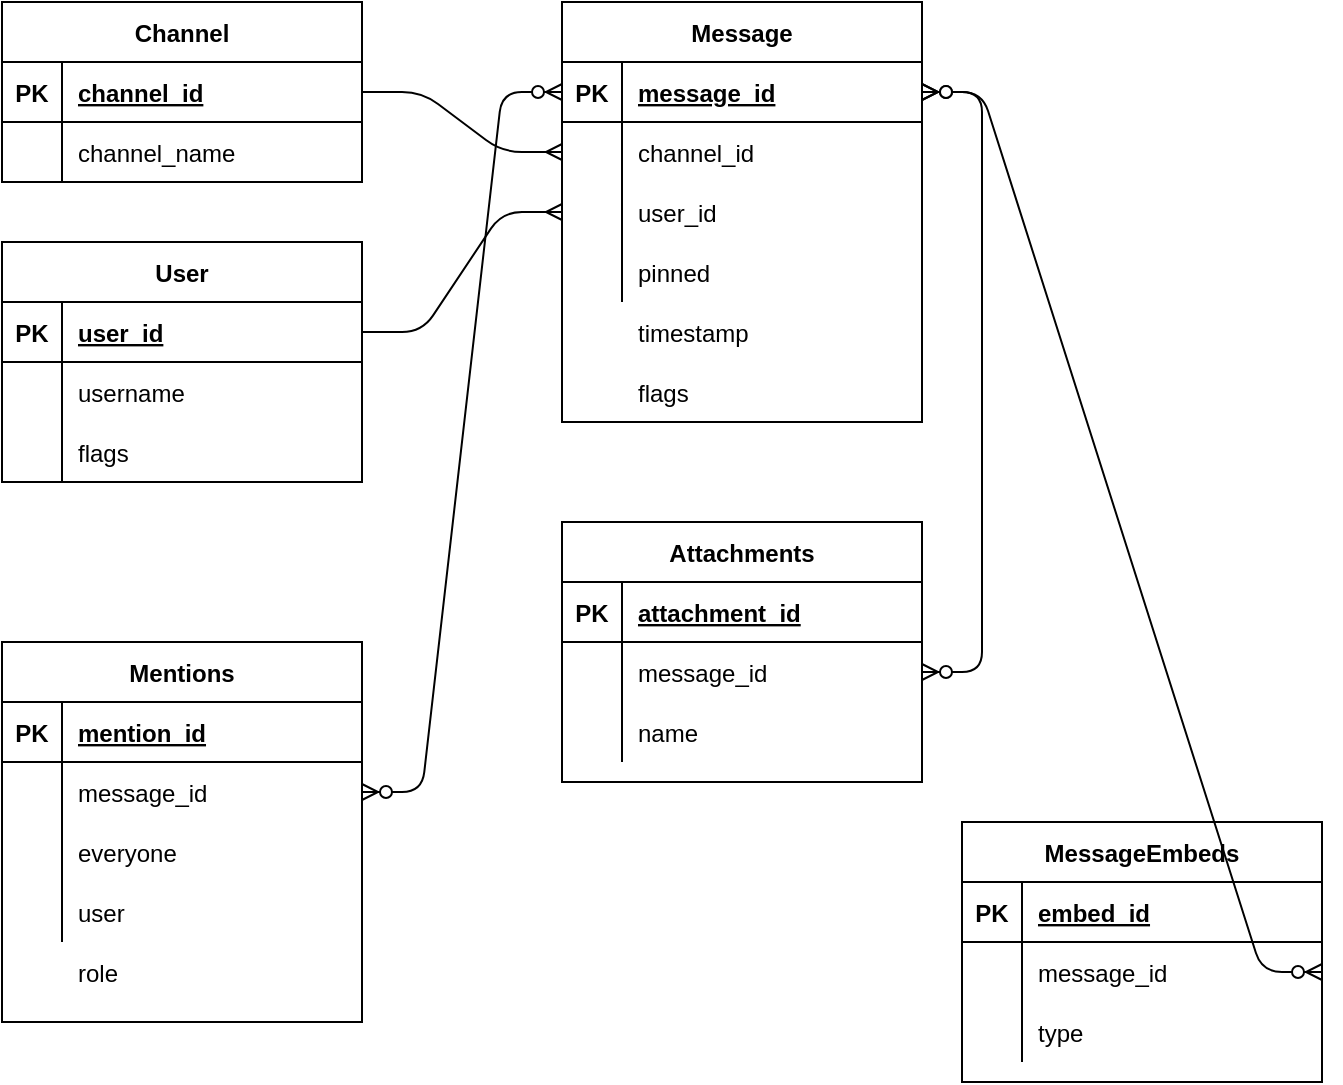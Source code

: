 <mxfile version="13.6.2" type="github">
  <diagram id="R2lEEEUBdFMjLlhIrx00" name="Page-1">
    <mxGraphModel dx="700" dy="762" grid="1" gridSize="10" guides="1" tooltips="1" connect="1" arrows="1" fold="1" page="1" pageScale="1" pageWidth="850" pageHeight="1100" math="0" shadow="0" extFonts="Permanent Marker^https://fonts.googleapis.com/css?family=Permanent+Marker">
      <root>
        <mxCell id="0" />
        <mxCell id="1" parent="0" />
        <mxCell id="ZMDYv2R65DNm5uh4IuKr-1" value="Channel" style="shape=table;startSize=30;container=1;collapsible=1;childLayout=tableLayout;fixedRows=1;rowLines=0;fontStyle=1;align=center;resizeLast=1;" vertex="1" parent="1">
          <mxGeometry x="40" y="40" width="180" height="90" as="geometry" />
        </mxCell>
        <mxCell id="ZMDYv2R65DNm5uh4IuKr-2" value="" style="shape=partialRectangle;collapsible=0;dropTarget=0;pointerEvents=0;fillColor=none;top=0;left=0;bottom=1;right=0;points=[[0,0.5],[1,0.5]];portConstraint=eastwest;" vertex="1" parent="ZMDYv2R65DNm5uh4IuKr-1">
          <mxGeometry y="30" width="180" height="30" as="geometry" />
        </mxCell>
        <mxCell id="ZMDYv2R65DNm5uh4IuKr-3" value="PK" style="shape=partialRectangle;connectable=0;fillColor=none;top=0;left=0;bottom=0;right=0;fontStyle=1;overflow=hidden;" vertex="1" parent="ZMDYv2R65DNm5uh4IuKr-2">
          <mxGeometry width="30" height="30" as="geometry" />
        </mxCell>
        <mxCell id="ZMDYv2R65DNm5uh4IuKr-4" value="channel_id" style="shape=partialRectangle;connectable=0;fillColor=none;top=0;left=0;bottom=0;right=0;align=left;spacingLeft=6;fontStyle=5;overflow=hidden;" vertex="1" parent="ZMDYv2R65DNm5uh4IuKr-2">
          <mxGeometry x="30" width="150" height="30" as="geometry" />
        </mxCell>
        <mxCell id="ZMDYv2R65DNm5uh4IuKr-5" value="" style="shape=partialRectangle;collapsible=0;dropTarget=0;pointerEvents=0;fillColor=none;top=0;left=0;bottom=0;right=0;points=[[0,0.5],[1,0.5]];portConstraint=eastwest;" vertex="1" parent="ZMDYv2R65DNm5uh4IuKr-1">
          <mxGeometry y="60" width="180" height="30" as="geometry" />
        </mxCell>
        <mxCell id="ZMDYv2R65DNm5uh4IuKr-6" value="" style="shape=partialRectangle;connectable=0;fillColor=none;top=0;left=0;bottom=0;right=0;editable=1;overflow=hidden;" vertex="1" parent="ZMDYv2R65DNm5uh4IuKr-5">
          <mxGeometry width="30" height="30" as="geometry" />
        </mxCell>
        <mxCell id="ZMDYv2R65DNm5uh4IuKr-7" value="channel_name" style="shape=partialRectangle;connectable=0;fillColor=none;top=0;left=0;bottom=0;right=0;align=left;spacingLeft=6;overflow=hidden;" vertex="1" parent="ZMDYv2R65DNm5uh4IuKr-5">
          <mxGeometry x="30" width="150" height="30" as="geometry" />
        </mxCell>
        <mxCell id="ZMDYv2R65DNm5uh4IuKr-14" value="User" style="shape=table;startSize=30;container=1;collapsible=1;childLayout=tableLayout;fixedRows=1;rowLines=0;fontStyle=1;align=center;resizeLast=1;" vertex="1" parent="1">
          <mxGeometry x="40" y="160" width="180" height="120" as="geometry" />
        </mxCell>
        <mxCell id="ZMDYv2R65DNm5uh4IuKr-15" value="" style="shape=partialRectangle;collapsible=0;dropTarget=0;pointerEvents=0;fillColor=none;top=0;left=0;bottom=1;right=0;points=[[0,0.5],[1,0.5]];portConstraint=eastwest;" vertex="1" parent="ZMDYv2R65DNm5uh4IuKr-14">
          <mxGeometry y="30" width="180" height="30" as="geometry" />
        </mxCell>
        <mxCell id="ZMDYv2R65DNm5uh4IuKr-16" value="PK" style="shape=partialRectangle;connectable=0;fillColor=none;top=0;left=0;bottom=0;right=0;fontStyle=1;overflow=hidden;" vertex="1" parent="ZMDYv2R65DNm5uh4IuKr-15">
          <mxGeometry width="30" height="30" as="geometry" />
        </mxCell>
        <mxCell id="ZMDYv2R65DNm5uh4IuKr-17" value="user_id" style="shape=partialRectangle;connectable=0;fillColor=none;top=0;left=0;bottom=0;right=0;align=left;spacingLeft=6;fontStyle=5;overflow=hidden;" vertex="1" parent="ZMDYv2R65DNm5uh4IuKr-15">
          <mxGeometry x="30" width="150" height="30" as="geometry" />
        </mxCell>
        <mxCell id="ZMDYv2R65DNm5uh4IuKr-18" value="" style="shape=partialRectangle;collapsible=0;dropTarget=0;pointerEvents=0;fillColor=none;top=0;left=0;bottom=0;right=0;points=[[0,0.5],[1,0.5]];portConstraint=eastwest;" vertex="1" parent="ZMDYv2R65DNm5uh4IuKr-14">
          <mxGeometry y="60" width="180" height="30" as="geometry" />
        </mxCell>
        <mxCell id="ZMDYv2R65DNm5uh4IuKr-19" value="" style="shape=partialRectangle;connectable=0;fillColor=none;top=0;left=0;bottom=0;right=0;editable=1;overflow=hidden;" vertex="1" parent="ZMDYv2R65DNm5uh4IuKr-18">
          <mxGeometry width="30" height="30" as="geometry" />
        </mxCell>
        <mxCell id="ZMDYv2R65DNm5uh4IuKr-20" value="username" style="shape=partialRectangle;connectable=0;fillColor=none;top=0;left=0;bottom=0;right=0;align=left;spacingLeft=6;overflow=hidden;" vertex="1" parent="ZMDYv2R65DNm5uh4IuKr-18">
          <mxGeometry x="30" width="150" height="30" as="geometry" />
        </mxCell>
        <mxCell id="ZMDYv2R65DNm5uh4IuKr-21" value="" style="shape=partialRectangle;collapsible=0;dropTarget=0;pointerEvents=0;fillColor=none;top=0;left=0;bottom=0;right=0;points=[[0,0.5],[1,0.5]];portConstraint=eastwest;" vertex="1" parent="ZMDYv2R65DNm5uh4IuKr-14">
          <mxGeometry y="90" width="180" height="30" as="geometry" />
        </mxCell>
        <mxCell id="ZMDYv2R65DNm5uh4IuKr-22" value="" style="shape=partialRectangle;connectable=0;fillColor=none;top=0;left=0;bottom=0;right=0;editable=1;overflow=hidden;" vertex="1" parent="ZMDYv2R65DNm5uh4IuKr-21">
          <mxGeometry width="30" height="30" as="geometry" />
        </mxCell>
        <mxCell id="ZMDYv2R65DNm5uh4IuKr-23" value="flags" style="shape=partialRectangle;connectable=0;fillColor=none;top=0;left=0;bottom=0;right=0;align=left;spacingLeft=6;overflow=hidden;" vertex="1" parent="ZMDYv2R65DNm5uh4IuKr-21">
          <mxGeometry x="30" width="150" height="30" as="geometry" />
        </mxCell>
        <mxCell id="ZMDYv2R65DNm5uh4IuKr-27" value="Message" style="shape=table;startSize=30;container=1;collapsible=1;childLayout=tableLayout;fixedRows=1;rowLines=0;fontStyle=1;align=center;resizeLast=1;" vertex="1" parent="1">
          <mxGeometry x="320" y="40" width="180" height="210" as="geometry" />
        </mxCell>
        <mxCell id="ZMDYv2R65DNm5uh4IuKr-28" value="" style="shape=partialRectangle;collapsible=0;dropTarget=0;pointerEvents=0;fillColor=none;top=0;left=0;bottom=1;right=0;points=[[0,0.5],[1,0.5]];portConstraint=eastwest;" vertex="1" parent="ZMDYv2R65DNm5uh4IuKr-27">
          <mxGeometry y="30" width="180" height="30" as="geometry" />
        </mxCell>
        <mxCell id="ZMDYv2R65DNm5uh4IuKr-29" value="PK" style="shape=partialRectangle;connectable=0;fillColor=none;top=0;left=0;bottom=0;right=0;fontStyle=1;overflow=hidden;" vertex="1" parent="ZMDYv2R65DNm5uh4IuKr-28">
          <mxGeometry width="30" height="30" as="geometry" />
        </mxCell>
        <mxCell id="ZMDYv2R65DNm5uh4IuKr-30" value="message_id" style="shape=partialRectangle;connectable=0;fillColor=none;top=0;left=0;bottom=0;right=0;align=left;spacingLeft=6;fontStyle=5;overflow=hidden;" vertex="1" parent="ZMDYv2R65DNm5uh4IuKr-28">
          <mxGeometry x="30" width="150" height="30" as="geometry" />
        </mxCell>
        <mxCell id="ZMDYv2R65DNm5uh4IuKr-31" value="" style="shape=partialRectangle;collapsible=0;dropTarget=0;pointerEvents=0;fillColor=none;top=0;left=0;bottom=0;right=0;points=[[0,0.5],[1,0.5]];portConstraint=eastwest;" vertex="1" parent="ZMDYv2R65DNm5uh4IuKr-27">
          <mxGeometry y="60" width="180" height="30" as="geometry" />
        </mxCell>
        <mxCell id="ZMDYv2R65DNm5uh4IuKr-32" value="" style="shape=partialRectangle;connectable=0;fillColor=none;top=0;left=0;bottom=0;right=0;editable=1;overflow=hidden;" vertex="1" parent="ZMDYv2R65DNm5uh4IuKr-31">
          <mxGeometry width="30" height="30" as="geometry" />
        </mxCell>
        <mxCell id="ZMDYv2R65DNm5uh4IuKr-33" value="channel_id" style="shape=partialRectangle;connectable=0;fillColor=none;top=0;left=0;bottom=0;right=0;align=left;spacingLeft=6;overflow=hidden;" vertex="1" parent="ZMDYv2R65DNm5uh4IuKr-31">
          <mxGeometry x="30" width="150" height="30" as="geometry" />
        </mxCell>
        <mxCell id="ZMDYv2R65DNm5uh4IuKr-34" value="" style="shape=partialRectangle;collapsible=0;dropTarget=0;pointerEvents=0;fillColor=none;top=0;left=0;bottom=0;right=0;points=[[0,0.5],[1,0.5]];portConstraint=eastwest;" vertex="1" parent="ZMDYv2R65DNm5uh4IuKr-27">
          <mxGeometry y="90" width="180" height="30" as="geometry" />
        </mxCell>
        <mxCell id="ZMDYv2R65DNm5uh4IuKr-35" value="" style="shape=partialRectangle;connectable=0;fillColor=none;top=0;left=0;bottom=0;right=0;editable=1;overflow=hidden;" vertex="1" parent="ZMDYv2R65DNm5uh4IuKr-34">
          <mxGeometry width="30" height="30" as="geometry" />
        </mxCell>
        <mxCell id="ZMDYv2R65DNm5uh4IuKr-36" value="user_id" style="shape=partialRectangle;connectable=0;fillColor=none;top=0;left=0;bottom=0;right=0;align=left;spacingLeft=6;overflow=hidden;" vertex="1" parent="ZMDYv2R65DNm5uh4IuKr-34">
          <mxGeometry x="30" width="150" height="30" as="geometry" />
        </mxCell>
        <mxCell id="ZMDYv2R65DNm5uh4IuKr-37" value="" style="shape=partialRectangle;collapsible=0;dropTarget=0;pointerEvents=0;fillColor=none;top=0;left=0;bottom=0;right=0;points=[[0,0.5],[1,0.5]];portConstraint=eastwest;" vertex="1" parent="ZMDYv2R65DNm5uh4IuKr-27">
          <mxGeometry y="120" width="180" height="30" as="geometry" />
        </mxCell>
        <mxCell id="ZMDYv2R65DNm5uh4IuKr-38" value="" style="shape=partialRectangle;connectable=0;fillColor=none;top=0;left=0;bottom=0;right=0;editable=1;overflow=hidden;" vertex="1" parent="ZMDYv2R65DNm5uh4IuKr-37">
          <mxGeometry width="30" height="30" as="geometry" />
        </mxCell>
        <mxCell id="ZMDYv2R65DNm5uh4IuKr-39" value="pinned" style="shape=partialRectangle;connectable=0;fillColor=none;top=0;left=0;bottom=0;right=0;align=left;spacingLeft=6;overflow=hidden;" vertex="1" parent="ZMDYv2R65DNm5uh4IuKr-37">
          <mxGeometry x="30" width="150" height="30" as="geometry" />
        </mxCell>
        <mxCell id="ZMDYv2R65DNm5uh4IuKr-40" value="timestamp" style="shape=partialRectangle;connectable=0;fillColor=none;top=0;left=0;bottom=0;right=0;align=left;spacingLeft=6;overflow=hidden;" vertex="1" parent="1">
          <mxGeometry x="350" y="190" width="150" height="30" as="geometry" />
        </mxCell>
        <mxCell id="ZMDYv2R65DNm5uh4IuKr-41" value="flags" style="shape=partialRectangle;connectable=0;fillColor=none;top=0;left=0;bottom=0;right=0;align=left;spacingLeft=6;overflow=hidden;" vertex="1" parent="1">
          <mxGeometry x="350" y="220" width="150" height="30" as="geometry" />
        </mxCell>
        <mxCell id="ZMDYv2R65DNm5uh4IuKr-42" value="" style="edgeStyle=entityRelationEdgeStyle;fontSize=12;html=1;endArrow=ERmany;exitX=1;exitY=0.5;exitDx=0;exitDy=0;entryX=0;entryY=0.5;entryDx=0;entryDy=0;" edge="1" parent="1" source="ZMDYv2R65DNm5uh4IuKr-2" target="ZMDYv2R65DNm5uh4IuKr-31">
          <mxGeometry width="100" height="100" relative="1" as="geometry">
            <mxPoint x="280" y="440" as="sourcePoint" />
            <mxPoint x="380" y="340" as="targetPoint" />
          </mxGeometry>
        </mxCell>
        <mxCell id="ZMDYv2R65DNm5uh4IuKr-44" value="" style="edgeStyle=entityRelationEdgeStyle;fontSize=12;html=1;endArrow=ERmany;exitX=1;exitY=0.5;exitDx=0;exitDy=0;entryX=0;entryY=0.5;entryDx=0;entryDy=0;" edge="1" parent="1" source="ZMDYv2R65DNm5uh4IuKr-15" target="ZMDYv2R65DNm5uh4IuKr-34">
          <mxGeometry width="100" height="100" relative="1" as="geometry">
            <mxPoint x="210" y="390" as="sourcePoint" />
            <mxPoint x="380" y="340" as="targetPoint" />
          </mxGeometry>
        </mxCell>
        <mxCell id="ZMDYv2R65DNm5uh4IuKr-45" value="Mentions" style="shape=table;startSize=30;container=1;collapsible=1;childLayout=tableLayout;fixedRows=1;rowLines=0;fontStyle=1;align=center;resizeLast=1;" vertex="1" parent="1">
          <mxGeometry x="40" y="360" width="180" height="190" as="geometry" />
        </mxCell>
        <mxCell id="ZMDYv2R65DNm5uh4IuKr-46" value="" style="shape=partialRectangle;collapsible=0;dropTarget=0;pointerEvents=0;fillColor=none;top=0;left=0;bottom=1;right=0;points=[[0,0.5],[1,0.5]];portConstraint=eastwest;" vertex="1" parent="ZMDYv2R65DNm5uh4IuKr-45">
          <mxGeometry y="30" width="180" height="30" as="geometry" />
        </mxCell>
        <mxCell id="ZMDYv2R65DNm5uh4IuKr-47" value="PK" style="shape=partialRectangle;connectable=0;fillColor=none;top=0;left=0;bottom=0;right=0;fontStyle=1;overflow=hidden;" vertex="1" parent="ZMDYv2R65DNm5uh4IuKr-46">
          <mxGeometry width="30" height="30" as="geometry" />
        </mxCell>
        <mxCell id="ZMDYv2R65DNm5uh4IuKr-48" value="mention_id" style="shape=partialRectangle;connectable=0;fillColor=none;top=0;left=0;bottom=0;right=0;align=left;spacingLeft=6;fontStyle=5;overflow=hidden;" vertex="1" parent="ZMDYv2R65DNm5uh4IuKr-46">
          <mxGeometry x="30" width="150" height="30" as="geometry" />
        </mxCell>
        <mxCell id="ZMDYv2R65DNm5uh4IuKr-49" value="" style="shape=partialRectangle;collapsible=0;dropTarget=0;pointerEvents=0;fillColor=none;top=0;left=0;bottom=0;right=0;points=[[0,0.5],[1,0.5]];portConstraint=eastwest;" vertex="1" parent="ZMDYv2R65DNm5uh4IuKr-45">
          <mxGeometry y="60" width="180" height="30" as="geometry" />
        </mxCell>
        <mxCell id="ZMDYv2R65DNm5uh4IuKr-50" value="" style="shape=partialRectangle;connectable=0;fillColor=none;top=0;left=0;bottom=0;right=0;editable=1;overflow=hidden;" vertex="1" parent="ZMDYv2R65DNm5uh4IuKr-49">
          <mxGeometry width="30" height="30" as="geometry" />
        </mxCell>
        <mxCell id="ZMDYv2R65DNm5uh4IuKr-51" value="message_id" style="shape=partialRectangle;connectable=0;fillColor=none;top=0;left=0;bottom=0;right=0;align=left;spacingLeft=6;overflow=hidden;" vertex="1" parent="ZMDYv2R65DNm5uh4IuKr-49">
          <mxGeometry x="30" width="150" height="30" as="geometry" />
        </mxCell>
        <mxCell id="ZMDYv2R65DNm5uh4IuKr-52" value="" style="shape=partialRectangle;collapsible=0;dropTarget=0;pointerEvents=0;fillColor=none;top=0;left=0;bottom=0;right=0;points=[[0,0.5],[1,0.5]];portConstraint=eastwest;" vertex="1" parent="ZMDYv2R65DNm5uh4IuKr-45">
          <mxGeometry y="90" width="180" height="30" as="geometry" />
        </mxCell>
        <mxCell id="ZMDYv2R65DNm5uh4IuKr-53" value="" style="shape=partialRectangle;connectable=0;fillColor=none;top=0;left=0;bottom=0;right=0;editable=1;overflow=hidden;" vertex="1" parent="ZMDYv2R65DNm5uh4IuKr-52">
          <mxGeometry width="30" height="30" as="geometry" />
        </mxCell>
        <mxCell id="ZMDYv2R65DNm5uh4IuKr-54" value="everyone" style="shape=partialRectangle;connectable=0;fillColor=none;top=0;left=0;bottom=0;right=0;align=left;spacingLeft=6;overflow=hidden;" vertex="1" parent="ZMDYv2R65DNm5uh4IuKr-52">
          <mxGeometry x="30" width="150" height="30" as="geometry" />
        </mxCell>
        <mxCell id="ZMDYv2R65DNm5uh4IuKr-55" value="" style="shape=partialRectangle;collapsible=0;dropTarget=0;pointerEvents=0;fillColor=none;top=0;left=0;bottom=0;right=0;points=[[0,0.5],[1,0.5]];portConstraint=eastwest;" vertex="1" parent="ZMDYv2R65DNm5uh4IuKr-45">
          <mxGeometry y="120" width="180" height="30" as="geometry" />
        </mxCell>
        <mxCell id="ZMDYv2R65DNm5uh4IuKr-56" value="" style="shape=partialRectangle;connectable=0;fillColor=none;top=0;left=0;bottom=0;right=0;editable=1;overflow=hidden;" vertex="1" parent="ZMDYv2R65DNm5uh4IuKr-55">
          <mxGeometry width="30" height="30" as="geometry" />
        </mxCell>
        <mxCell id="ZMDYv2R65DNm5uh4IuKr-57" value="user" style="shape=partialRectangle;connectable=0;fillColor=none;top=0;left=0;bottom=0;right=0;align=left;spacingLeft=6;overflow=hidden;" vertex="1" parent="ZMDYv2R65DNm5uh4IuKr-55">
          <mxGeometry x="30" width="150" height="30" as="geometry" />
        </mxCell>
        <mxCell id="ZMDYv2R65DNm5uh4IuKr-58" value="role" style="shape=partialRectangle;connectable=0;fillColor=none;top=0;left=0;bottom=0;right=0;align=left;spacingLeft=6;overflow=hidden;" vertex="1" parent="1">
          <mxGeometry x="70" y="510" width="150" height="30" as="geometry" />
        </mxCell>
        <mxCell id="ZMDYv2R65DNm5uh4IuKr-59" value="" style="edgeStyle=entityRelationEdgeStyle;fontSize=12;html=1;endArrow=ERzeroToMany;endFill=1;startArrow=ERzeroToMany;exitX=1;exitY=0.5;exitDx=0;exitDy=0;entryX=0;entryY=0.5;entryDx=0;entryDy=0;" edge="1" parent="1" source="ZMDYv2R65DNm5uh4IuKr-49" target="ZMDYv2R65DNm5uh4IuKr-28">
          <mxGeometry width="100" height="100" relative="1" as="geometry">
            <mxPoint x="340" y="490" as="sourcePoint" />
            <mxPoint x="440" y="390" as="targetPoint" />
          </mxGeometry>
        </mxCell>
        <mxCell id="ZMDYv2R65DNm5uh4IuKr-73" value="" style="edgeStyle=entityRelationEdgeStyle;fontSize=12;html=1;endArrow=ERzeroToMany;endFill=1;startArrow=ERzeroToMany;exitX=1;exitY=0.5;exitDx=0;exitDy=0;" edge="1" parent="1" source="ZMDYv2R65DNm5uh4IuKr-28" target="ZMDYv2R65DNm5uh4IuKr-64">
          <mxGeometry width="100" height="100" relative="1" as="geometry">
            <mxPoint x="520" y="130" as="sourcePoint" />
            <mxPoint x="580" y="340" as="targetPoint" />
          </mxGeometry>
        </mxCell>
        <mxCell id="ZMDYv2R65DNm5uh4IuKr-60" value="Attachments" style="shape=table;startSize=30;container=1;collapsible=1;childLayout=tableLayout;fixedRows=1;rowLines=0;fontStyle=1;align=center;resizeLast=1;" vertex="1" parent="1">
          <mxGeometry x="320" y="300" width="180" height="130" as="geometry" />
        </mxCell>
        <mxCell id="ZMDYv2R65DNm5uh4IuKr-61" value="" style="shape=partialRectangle;collapsible=0;dropTarget=0;pointerEvents=0;fillColor=none;top=0;left=0;bottom=1;right=0;points=[[0,0.5],[1,0.5]];portConstraint=eastwest;" vertex="1" parent="ZMDYv2R65DNm5uh4IuKr-60">
          <mxGeometry y="30" width="180" height="30" as="geometry" />
        </mxCell>
        <mxCell id="ZMDYv2R65DNm5uh4IuKr-62" value="PK" style="shape=partialRectangle;connectable=0;fillColor=none;top=0;left=0;bottom=0;right=0;fontStyle=1;overflow=hidden;" vertex="1" parent="ZMDYv2R65DNm5uh4IuKr-61">
          <mxGeometry width="30" height="30" as="geometry" />
        </mxCell>
        <mxCell id="ZMDYv2R65DNm5uh4IuKr-63" value="attachment_id" style="shape=partialRectangle;connectable=0;fillColor=none;top=0;left=0;bottom=0;right=0;align=left;spacingLeft=6;fontStyle=5;overflow=hidden;" vertex="1" parent="ZMDYv2R65DNm5uh4IuKr-61">
          <mxGeometry x="30" width="150" height="30" as="geometry" />
        </mxCell>
        <mxCell id="ZMDYv2R65DNm5uh4IuKr-64" value="" style="shape=partialRectangle;collapsible=0;dropTarget=0;pointerEvents=0;fillColor=none;top=0;left=0;bottom=0;right=0;points=[[0,0.5],[1,0.5]];portConstraint=eastwest;" vertex="1" parent="ZMDYv2R65DNm5uh4IuKr-60">
          <mxGeometry y="60" width="180" height="30" as="geometry" />
        </mxCell>
        <mxCell id="ZMDYv2R65DNm5uh4IuKr-65" value="" style="shape=partialRectangle;connectable=0;fillColor=none;top=0;left=0;bottom=0;right=0;editable=1;overflow=hidden;" vertex="1" parent="ZMDYv2R65DNm5uh4IuKr-64">
          <mxGeometry width="30" height="30" as="geometry" />
        </mxCell>
        <mxCell id="ZMDYv2R65DNm5uh4IuKr-66" value="message_id" style="shape=partialRectangle;connectable=0;fillColor=none;top=0;left=0;bottom=0;right=0;align=left;spacingLeft=6;overflow=hidden;" vertex="1" parent="ZMDYv2R65DNm5uh4IuKr-64">
          <mxGeometry x="30" width="150" height="30" as="geometry" />
        </mxCell>
        <mxCell id="ZMDYv2R65DNm5uh4IuKr-67" value="" style="shape=partialRectangle;collapsible=0;dropTarget=0;pointerEvents=0;fillColor=none;top=0;left=0;bottom=0;right=0;points=[[0,0.5],[1,0.5]];portConstraint=eastwest;" vertex="1" parent="ZMDYv2R65DNm5uh4IuKr-60">
          <mxGeometry y="90" width="180" height="30" as="geometry" />
        </mxCell>
        <mxCell id="ZMDYv2R65DNm5uh4IuKr-68" value="" style="shape=partialRectangle;connectable=0;fillColor=none;top=0;left=0;bottom=0;right=0;editable=1;overflow=hidden;" vertex="1" parent="ZMDYv2R65DNm5uh4IuKr-67">
          <mxGeometry width="30" height="30" as="geometry" />
        </mxCell>
        <mxCell id="ZMDYv2R65DNm5uh4IuKr-69" value="name" style="shape=partialRectangle;connectable=0;fillColor=none;top=0;left=0;bottom=0;right=0;align=left;spacingLeft=6;overflow=hidden;" vertex="1" parent="ZMDYv2R65DNm5uh4IuKr-67">
          <mxGeometry x="30" width="150" height="30" as="geometry" />
        </mxCell>
        <mxCell id="ZMDYv2R65DNm5uh4IuKr-74" value="MessageEmbeds" style="shape=table;startSize=30;container=1;collapsible=1;childLayout=tableLayout;fixedRows=1;rowLines=0;fontStyle=1;align=center;resizeLast=1;" vertex="1" parent="1">
          <mxGeometry x="520" y="450" width="180" height="130" as="geometry" />
        </mxCell>
        <mxCell id="ZMDYv2R65DNm5uh4IuKr-75" value="" style="shape=partialRectangle;collapsible=0;dropTarget=0;pointerEvents=0;fillColor=none;top=0;left=0;bottom=1;right=0;points=[[0,0.5],[1,0.5]];portConstraint=eastwest;" vertex="1" parent="ZMDYv2R65DNm5uh4IuKr-74">
          <mxGeometry y="30" width="180" height="30" as="geometry" />
        </mxCell>
        <mxCell id="ZMDYv2R65DNm5uh4IuKr-76" value="PK" style="shape=partialRectangle;connectable=0;fillColor=none;top=0;left=0;bottom=0;right=0;fontStyle=1;overflow=hidden;" vertex="1" parent="ZMDYv2R65DNm5uh4IuKr-75">
          <mxGeometry width="30" height="30" as="geometry" />
        </mxCell>
        <mxCell id="ZMDYv2R65DNm5uh4IuKr-77" value="embed_id" style="shape=partialRectangle;connectable=0;fillColor=none;top=0;left=0;bottom=0;right=0;align=left;spacingLeft=6;fontStyle=5;overflow=hidden;" vertex="1" parent="ZMDYv2R65DNm5uh4IuKr-75">
          <mxGeometry x="30" width="150" height="30" as="geometry" />
        </mxCell>
        <mxCell id="ZMDYv2R65DNm5uh4IuKr-78" value="" style="shape=partialRectangle;collapsible=0;dropTarget=0;pointerEvents=0;fillColor=none;top=0;left=0;bottom=0;right=0;points=[[0,0.5],[1,0.5]];portConstraint=eastwest;" vertex="1" parent="ZMDYv2R65DNm5uh4IuKr-74">
          <mxGeometry y="60" width="180" height="30" as="geometry" />
        </mxCell>
        <mxCell id="ZMDYv2R65DNm5uh4IuKr-79" value="" style="shape=partialRectangle;connectable=0;fillColor=none;top=0;left=0;bottom=0;right=0;editable=1;overflow=hidden;" vertex="1" parent="ZMDYv2R65DNm5uh4IuKr-78">
          <mxGeometry width="30" height="30" as="geometry" />
        </mxCell>
        <mxCell id="ZMDYv2R65DNm5uh4IuKr-80" value="message_id" style="shape=partialRectangle;connectable=0;fillColor=none;top=0;left=0;bottom=0;right=0;align=left;spacingLeft=6;overflow=hidden;" vertex="1" parent="ZMDYv2R65DNm5uh4IuKr-78">
          <mxGeometry x="30" width="150" height="30" as="geometry" />
        </mxCell>
        <mxCell id="ZMDYv2R65DNm5uh4IuKr-81" value="" style="shape=partialRectangle;collapsible=0;dropTarget=0;pointerEvents=0;fillColor=none;top=0;left=0;bottom=0;right=0;points=[[0,0.5],[1,0.5]];portConstraint=eastwest;" vertex="1" parent="ZMDYv2R65DNm5uh4IuKr-74">
          <mxGeometry y="90" width="180" height="30" as="geometry" />
        </mxCell>
        <mxCell id="ZMDYv2R65DNm5uh4IuKr-82" value="" style="shape=partialRectangle;connectable=0;fillColor=none;top=0;left=0;bottom=0;right=0;editable=1;overflow=hidden;" vertex="1" parent="ZMDYv2R65DNm5uh4IuKr-81">
          <mxGeometry width="30" height="30" as="geometry" />
        </mxCell>
        <mxCell id="ZMDYv2R65DNm5uh4IuKr-83" value="type" style="shape=partialRectangle;connectable=0;fillColor=none;top=0;left=0;bottom=0;right=0;align=left;spacingLeft=6;overflow=hidden;" vertex="1" parent="ZMDYv2R65DNm5uh4IuKr-81">
          <mxGeometry x="30" width="150" height="30" as="geometry" />
        </mxCell>
        <mxCell id="ZMDYv2R65DNm5uh4IuKr-87" value="" style="edgeStyle=entityRelationEdgeStyle;fontSize=12;html=1;endArrow=ERzeroToMany;endFill=1;startArrow=ERzeroToMany;exitX=1;exitY=0.5;exitDx=0;exitDy=0;" edge="1" parent="1" source="ZMDYv2R65DNm5uh4IuKr-78" target="ZMDYv2R65DNm5uh4IuKr-28">
          <mxGeometry width="100" height="100" relative="1" as="geometry">
            <mxPoint x="420" y="390" as="sourcePoint" />
            <mxPoint x="760" y="260" as="targetPoint" />
          </mxGeometry>
        </mxCell>
      </root>
    </mxGraphModel>
  </diagram>
</mxfile>
